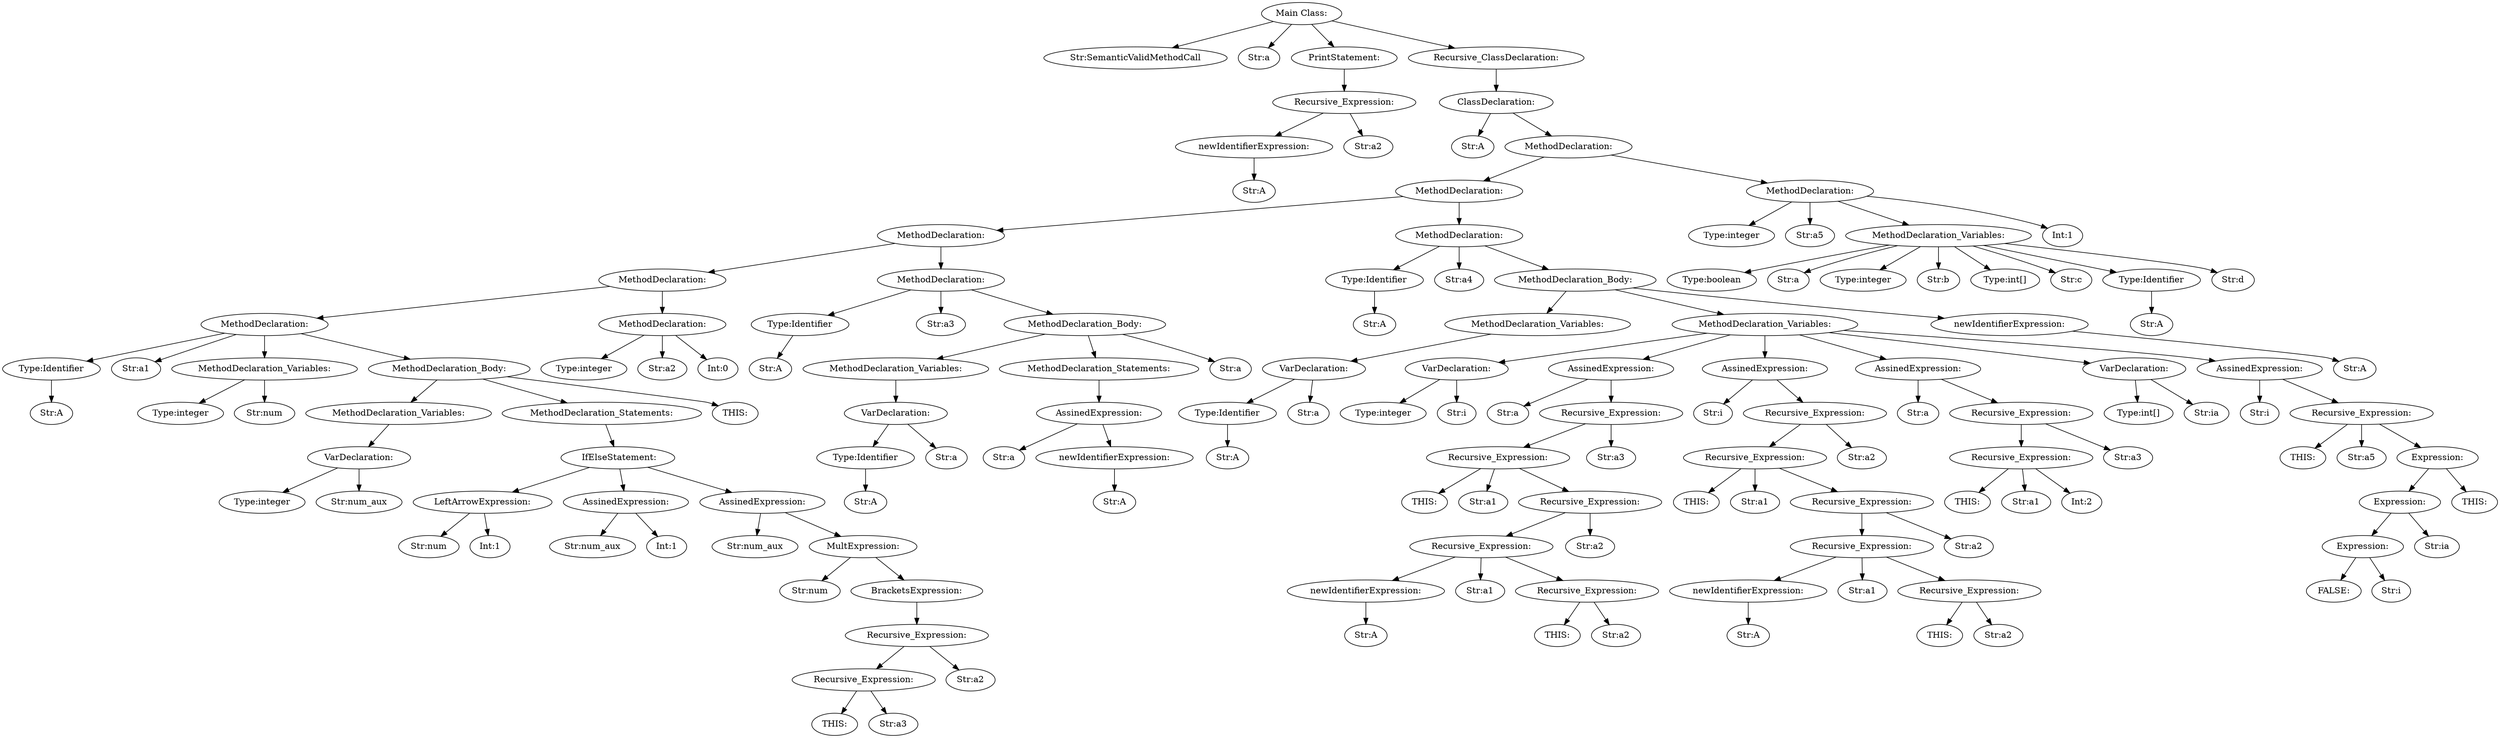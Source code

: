 digraph {
n0 [label="Main Class:"];
n1 [label="Str:SemanticValidMethodCall"];
n0 -> n1
n2 [label="Str:a"];
n0 -> n2
n3 [label="PrintStatement:"];
n4 [label="Recursive_Expression:"];
n5 [label="newIdentifierExpression:"];
n6 [label="Str:A"];
n5 -> n6
n4 -> n5
n7 [label="Str:a2"];
n4 -> n7
n3 -> n4
n0 -> n3
n8 [label="Recursive_ClassDeclaration:"];
n9 [label="ClassDeclaration:"];
n10 [label="Str:A"];
n9 -> n10
n11 [label="MethodDeclaration:"];
n12 [label="MethodDeclaration:"];
n13 [label="MethodDeclaration:"];
n14 [label="MethodDeclaration:"];
n15 [label="MethodDeclaration:"];
n16 [label="Type:Identifier"];
n17 [label="Str:A"];
n16 -> n17
n15 -> n16
n18 [label="Str:a1"];
n15 -> n18
n19 [label="MethodDeclaration_Variables:"];
n20 [label="Type:integer"];
n19 -> n20
n21 [label="Str:num"];
n19 -> n21
n15 -> n19
n22 [label="MethodDeclaration_Body:"];
n23 [label="MethodDeclaration_Variables:"];
n24 [label="VarDeclaration:"];
n25 [label="Type:integer"];
n24 -> n25
n26 [label="Str:num_aux"];
n24 -> n26
n23 -> n24
n22 -> n23
n27 [label="MethodDeclaration_Statements:"];
n28 [label=" IfElseStatement:"];
n29 [label="LeftArrowExpression:"];
n30 [label="Str:num"];
n29 -> n30
n31 [label="Int:1"];
n29 -> n31
n28 -> n29
n32 [label="AssinedExpression:"];
n33 [label="Str:num_aux"];
n32 -> n33
n34 [label="Int:1"];
n32 -> n34
n28 -> n32
n35 [label="AssinedExpression:"];
n36 [label="Str:num_aux"];
n35 -> n36
n37 [label="MultExpression:"];
n38 [label="Str:num"];
n37 -> n38
n39 [label="BracketsExpression:"];
n40 [label="Recursive_Expression:"];
n41 [label="Recursive_Expression:"];
n42 [label="THIS:"];
n41 -> n42
n43 [label="Str:a3"];
n41 -> n43
n40 -> n41
n44 [label="Str:a2"];
n40 -> n44
n39 -> n40
n37 -> n39
n35 -> n37
n28 -> n35
n27 -> n28
n22 -> n27
n45 [label="THIS:"];
n22 -> n45
n15 -> n22
n14 -> n15
n46 [label="MethodDeclaration:"];
n47 [label="Type:integer"];
n46 -> n47
n48 [label="Str:a2"];
n46 -> n48
n49 [label="Int:0"];
n46 -> n49
n14 -> n46
n13 -> n14
n50 [label="MethodDeclaration:"];
n51 [label="Type:Identifier"];
n52 [label="Str:A"];
n51 -> n52
n50 -> n51
n53 [label="Str:a3"];
n50 -> n53
n54 [label="MethodDeclaration_Body:"];
n55 [label="MethodDeclaration_Variables:"];
n56 [label="VarDeclaration:"];
n57 [label="Type:Identifier"];
n58 [label="Str:A"];
n57 -> n58
n56 -> n57
n59 [label="Str:a"];
n56 -> n59
n55 -> n56
n54 -> n55
n60 [label="MethodDeclaration_Statements:"];
n61 [label="AssinedExpression:"];
n62 [label="Str:a"];
n61 -> n62
n63 [label="newIdentifierExpression:"];
n64 [label="Str:A"];
n63 -> n64
n61 -> n63
n60 -> n61
n54 -> n60
n65 [label="Str:a"];
n54 -> n65
n50 -> n54
n13 -> n50
n12 -> n13
n66 [label="MethodDeclaration:"];
n67 [label="Type:Identifier"];
n68 [label="Str:A"];
n67 -> n68
n66 -> n67
n69 [label="Str:a4"];
n66 -> n69
n70 [label="MethodDeclaration_Body:"];
n71 [label="MethodDeclaration_Variables:"];
n72 [label="VarDeclaration:"];
n73 [label="Type:Identifier"];
n74 [label="Str:A"];
n73 -> n74
n72 -> n73
n75 [label="Str:a"];
n72 -> n75
n71 -> n72
n70 -> n71
n76 [label="MethodDeclaration_Variables:"];
n77 [label="VarDeclaration:"];
n78 [label="Type:integer"];
n77 -> n78
n79 [label="Str:i"];
n77 -> n79
n76 -> n77
n80 [label="AssinedExpression:"];
n81 [label="Str:a"];
n80 -> n81
n82 [label="Recursive_Expression:"];
n83 [label="Recursive_Expression:"];
n84 [label="THIS:"];
n83 -> n84
n85 [label="Str:a1"];
n83 -> n85
n86 [label="Recursive_Expression:"];
n87 [label="Recursive_Expression:"];
n88 [label="newIdentifierExpression:"];
n89 [label="Str:A"];
n88 -> n89
n87 -> n88
n90 [label="Str:a1"];
n87 -> n90
n91 [label="Recursive_Expression:"];
n92 [label="THIS:"];
n91 -> n92
n93 [label="Str:a2"];
n91 -> n93
n87 -> n91
n86 -> n87
n94 [label="Str:a2"];
n86 -> n94
n83 -> n86
n82 -> n83
n95 [label="Str:a3"];
n82 -> n95
n80 -> n82
n76 -> n80
n96 [label="AssinedExpression:"];
n97 [label="Str:i"];
n96 -> n97
n98 [label="Recursive_Expression:"];
n99 [label="Recursive_Expression:"];
n100 [label="THIS:"];
n99 -> n100
n101 [label="Str:a1"];
n99 -> n101
n102 [label="Recursive_Expression:"];
n103 [label="Recursive_Expression:"];
n104 [label="newIdentifierExpression:"];
n105 [label="Str:A"];
n104 -> n105
n103 -> n104
n106 [label="Str:a1"];
n103 -> n106
n107 [label="Recursive_Expression:"];
n108 [label="THIS:"];
n107 -> n108
n109 [label="Str:a2"];
n107 -> n109
n103 -> n107
n102 -> n103
n110 [label="Str:a2"];
n102 -> n110
n99 -> n102
n98 -> n99
n111 [label="Str:a2"];
n98 -> n111
n96 -> n98
n76 -> n96
n112 [label="AssinedExpression:"];
n113 [label="Str:a"];
n112 -> n113
n114 [label="Recursive_Expression:"];
n115 [label="Recursive_Expression:"];
n116 [label="THIS:"];
n115 -> n116
n117 [label="Str:a1"];
n115 -> n117
n118 [label="Int:2"];
n115 -> n118
n114 -> n115
n119 [label="Str:a3"];
n114 -> n119
n112 -> n114
n76 -> n112
n120 [label="VarDeclaration:"];
n121 [label="Type:int[]"];
n120 -> n121
n122 [label="Str:ia"];
n120 -> n122
n76 -> n120
n123 [label="AssinedExpression:"];
n124 [label="Str:i"];
n123 -> n124
n125 [label="Recursive_Expression:"];
n126 [label="THIS:"];
n125 -> n126
n127 [label="Str:a5"];
n125 -> n127
n128 [label="Expression:"];
n129 [label="Expression:"];
n130 [label="Expression:"];
n131 [label="FALSE:"];
n130 -> n131
n132 [label="Str:i"];
n130 -> n132
n129 -> n130
n133 [label="Str:ia"];
n129 -> n133
n128 -> n129
n134 [label="THIS:"];
n128 -> n134
n125 -> n128
n123 -> n125
n76 -> n123
n70 -> n76
n135 [label="newIdentifierExpression:"];
n136 [label="Str:A"];
n135 -> n136
n70 -> n135
n66 -> n70
n12 -> n66
n11 -> n12
n137 [label="MethodDeclaration:"];
n138 [label="Type:integer"];
n137 -> n138
n139 [label="Str:a5"];
n137 -> n139
n140 [label="MethodDeclaration_Variables:"];
n141 [label="Type:boolean"];
n140 -> n141
n142 [label="Str:a"];
n140 -> n142
n143 [label="Type:integer"];
n140 -> n143
n144 [label="Str:b"];
n140 -> n144
n145 [label="Type:int[]"];
n140 -> n145
n146 [label="Str:c"];
n140 -> n146
n147 [label="Type:Identifier"];
n148 [label="Str:A"];
n147 -> n148
n140 -> n147
n149 [label="Str:d"];
n140 -> n149
n137 -> n140
n150 [label="Int:1"];
n137 -> n150
n11 -> n137
n9 -> n11
n8 -> n9
n0 -> n8
}
